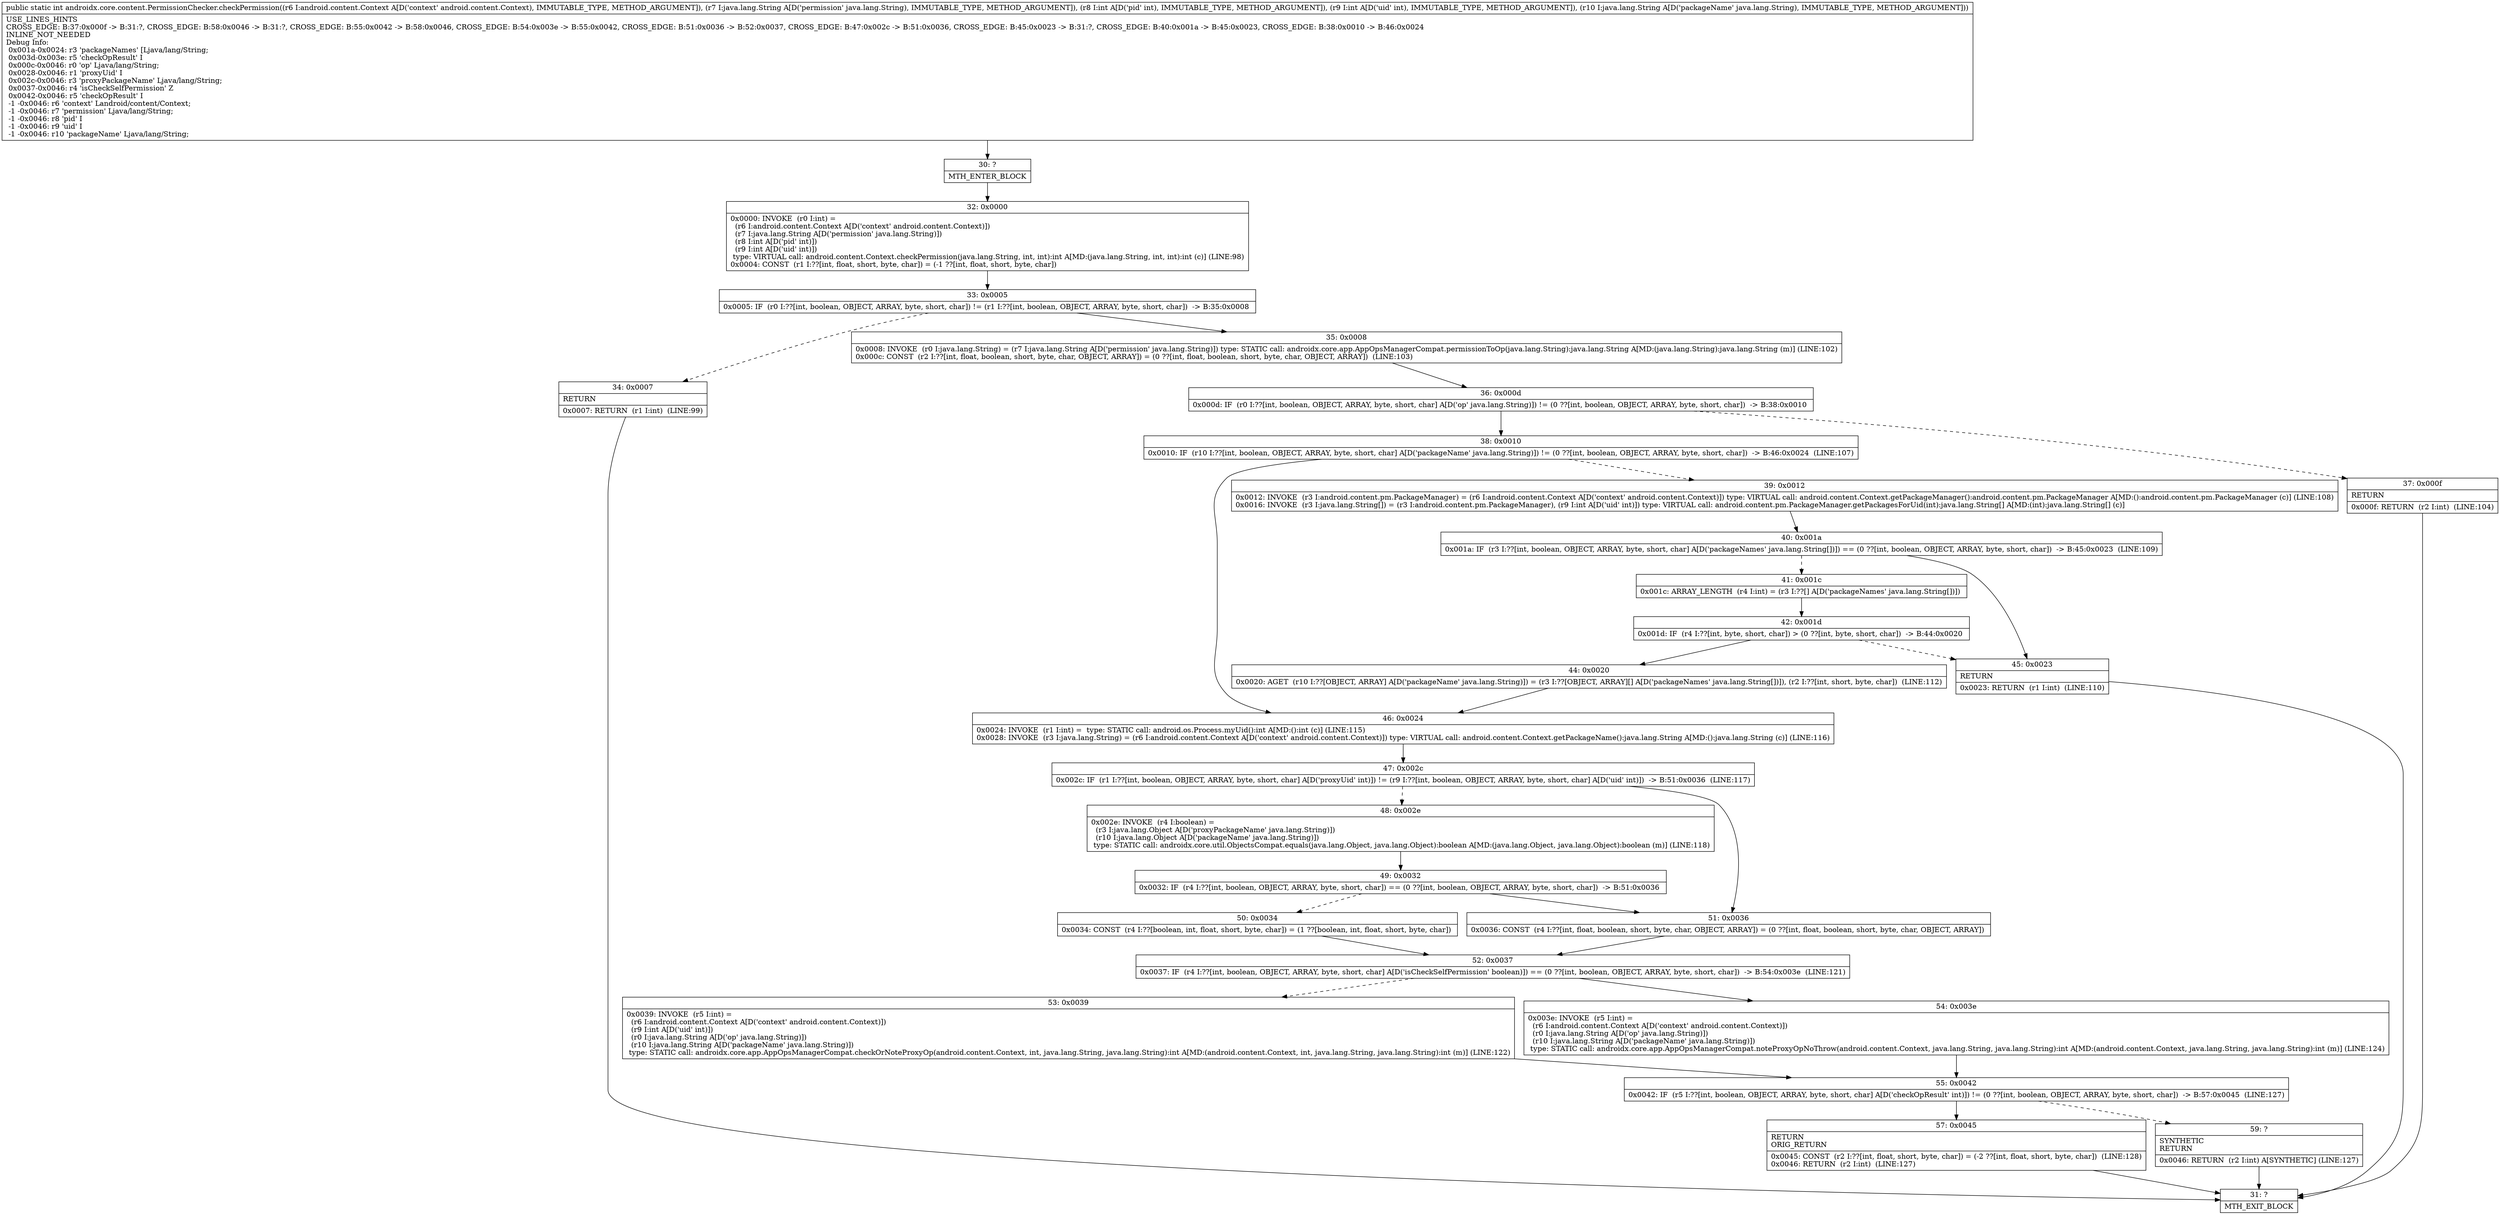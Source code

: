 digraph "CFG forandroidx.core.content.PermissionChecker.checkPermission(Landroid\/content\/Context;Ljava\/lang\/String;IILjava\/lang\/String;)I" {
Node_30 [shape=record,label="{30\:\ ?|MTH_ENTER_BLOCK\l}"];
Node_32 [shape=record,label="{32\:\ 0x0000|0x0000: INVOKE  (r0 I:int) = \l  (r6 I:android.content.Context A[D('context' android.content.Context)])\l  (r7 I:java.lang.String A[D('permission' java.lang.String)])\l  (r8 I:int A[D('pid' int)])\l  (r9 I:int A[D('uid' int)])\l type: VIRTUAL call: android.content.Context.checkPermission(java.lang.String, int, int):int A[MD:(java.lang.String, int, int):int (c)] (LINE:98)\l0x0004: CONST  (r1 I:??[int, float, short, byte, char]) = (\-1 ??[int, float, short, byte, char]) \l}"];
Node_33 [shape=record,label="{33\:\ 0x0005|0x0005: IF  (r0 I:??[int, boolean, OBJECT, ARRAY, byte, short, char]) != (r1 I:??[int, boolean, OBJECT, ARRAY, byte, short, char])  \-\> B:35:0x0008 \l}"];
Node_34 [shape=record,label="{34\:\ 0x0007|RETURN\l|0x0007: RETURN  (r1 I:int)  (LINE:99)\l}"];
Node_31 [shape=record,label="{31\:\ ?|MTH_EXIT_BLOCK\l}"];
Node_35 [shape=record,label="{35\:\ 0x0008|0x0008: INVOKE  (r0 I:java.lang.String) = (r7 I:java.lang.String A[D('permission' java.lang.String)]) type: STATIC call: androidx.core.app.AppOpsManagerCompat.permissionToOp(java.lang.String):java.lang.String A[MD:(java.lang.String):java.lang.String (m)] (LINE:102)\l0x000c: CONST  (r2 I:??[int, float, boolean, short, byte, char, OBJECT, ARRAY]) = (0 ??[int, float, boolean, short, byte, char, OBJECT, ARRAY])  (LINE:103)\l}"];
Node_36 [shape=record,label="{36\:\ 0x000d|0x000d: IF  (r0 I:??[int, boolean, OBJECT, ARRAY, byte, short, char] A[D('op' java.lang.String)]) != (0 ??[int, boolean, OBJECT, ARRAY, byte, short, char])  \-\> B:38:0x0010 \l}"];
Node_37 [shape=record,label="{37\:\ 0x000f|RETURN\l|0x000f: RETURN  (r2 I:int)  (LINE:104)\l}"];
Node_38 [shape=record,label="{38\:\ 0x0010|0x0010: IF  (r10 I:??[int, boolean, OBJECT, ARRAY, byte, short, char] A[D('packageName' java.lang.String)]) != (0 ??[int, boolean, OBJECT, ARRAY, byte, short, char])  \-\> B:46:0x0024  (LINE:107)\l}"];
Node_39 [shape=record,label="{39\:\ 0x0012|0x0012: INVOKE  (r3 I:android.content.pm.PackageManager) = (r6 I:android.content.Context A[D('context' android.content.Context)]) type: VIRTUAL call: android.content.Context.getPackageManager():android.content.pm.PackageManager A[MD:():android.content.pm.PackageManager (c)] (LINE:108)\l0x0016: INVOKE  (r3 I:java.lang.String[]) = (r3 I:android.content.pm.PackageManager), (r9 I:int A[D('uid' int)]) type: VIRTUAL call: android.content.pm.PackageManager.getPackagesForUid(int):java.lang.String[] A[MD:(int):java.lang.String[] (c)]\l}"];
Node_40 [shape=record,label="{40\:\ 0x001a|0x001a: IF  (r3 I:??[int, boolean, OBJECT, ARRAY, byte, short, char] A[D('packageNames' java.lang.String[])]) == (0 ??[int, boolean, OBJECT, ARRAY, byte, short, char])  \-\> B:45:0x0023  (LINE:109)\l}"];
Node_41 [shape=record,label="{41\:\ 0x001c|0x001c: ARRAY_LENGTH  (r4 I:int) = (r3 I:??[] A[D('packageNames' java.lang.String[])]) \l}"];
Node_42 [shape=record,label="{42\:\ 0x001d|0x001d: IF  (r4 I:??[int, byte, short, char]) \> (0 ??[int, byte, short, char])  \-\> B:44:0x0020 \l}"];
Node_44 [shape=record,label="{44\:\ 0x0020|0x0020: AGET  (r10 I:??[OBJECT, ARRAY] A[D('packageName' java.lang.String)]) = (r3 I:??[OBJECT, ARRAY][] A[D('packageNames' java.lang.String[])]), (r2 I:??[int, short, byte, char])  (LINE:112)\l}"];
Node_45 [shape=record,label="{45\:\ 0x0023|RETURN\l|0x0023: RETURN  (r1 I:int)  (LINE:110)\l}"];
Node_46 [shape=record,label="{46\:\ 0x0024|0x0024: INVOKE  (r1 I:int) =  type: STATIC call: android.os.Process.myUid():int A[MD:():int (c)] (LINE:115)\l0x0028: INVOKE  (r3 I:java.lang.String) = (r6 I:android.content.Context A[D('context' android.content.Context)]) type: VIRTUAL call: android.content.Context.getPackageName():java.lang.String A[MD:():java.lang.String (c)] (LINE:116)\l}"];
Node_47 [shape=record,label="{47\:\ 0x002c|0x002c: IF  (r1 I:??[int, boolean, OBJECT, ARRAY, byte, short, char] A[D('proxyUid' int)]) != (r9 I:??[int, boolean, OBJECT, ARRAY, byte, short, char] A[D('uid' int)])  \-\> B:51:0x0036  (LINE:117)\l}"];
Node_48 [shape=record,label="{48\:\ 0x002e|0x002e: INVOKE  (r4 I:boolean) = \l  (r3 I:java.lang.Object A[D('proxyPackageName' java.lang.String)])\l  (r10 I:java.lang.Object A[D('packageName' java.lang.String)])\l type: STATIC call: androidx.core.util.ObjectsCompat.equals(java.lang.Object, java.lang.Object):boolean A[MD:(java.lang.Object, java.lang.Object):boolean (m)] (LINE:118)\l}"];
Node_49 [shape=record,label="{49\:\ 0x0032|0x0032: IF  (r4 I:??[int, boolean, OBJECT, ARRAY, byte, short, char]) == (0 ??[int, boolean, OBJECT, ARRAY, byte, short, char])  \-\> B:51:0x0036 \l}"];
Node_50 [shape=record,label="{50\:\ 0x0034|0x0034: CONST  (r4 I:??[boolean, int, float, short, byte, char]) = (1 ??[boolean, int, float, short, byte, char]) \l}"];
Node_52 [shape=record,label="{52\:\ 0x0037|0x0037: IF  (r4 I:??[int, boolean, OBJECT, ARRAY, byte, short, char] A[D('isCheckSelfPermission' boolean)]) == (0 ??[int, boolean, OBJECT, ARRAY, byte, short, char])  \-\> B:54:0x003e  (LINE:121)\l}"];
Node_53 [shape=record,label="{53\:\ 0x0039|0x0039: INVOKE  (r5 I:int) = \l  (r6 I:android.content.Context A[D('context' android.content.Context)])\l  (r9 I:int A[D('uid' int)])\l  (r0 I:java.lang.String A[D('op' java.lang.String)])\l  (r10 I:java.lang.String A[D('packageName' java.lang.String)])\l type: STATIC call: androidx.core.app.AppOpsManagerCompat.checkOrNoteProxyOp(android.content.Context, int, java.lang.String, java.lang.String):int A[MD:(android.content.Context, int, java.lang.String, java.lang.String):int (m)] (LINE:122)\l}"];
Node_55 [shape=record,label="{55\:\ 0x0042|0x0042: IF  (r5 I:??[int, boolean, OBJECT, ARRAY, byte, short, char] A[D('checkOpResult' int)]) != (0 ??[int, boolean, OBJECT, ARRAY, byte, short, char])  \-\> B:57:0x0045  (LINE:127)\l}"];
Node_57 [shape=record,label="{57\:\ 0x0045|RETURN\lORIG_RETURN\l|0x0045: CONST  (r2 I:??[int, float, short, byte, char]) = (\-2 ??[int, float, short, byte, char])  (LINE:128)\l0x0046: RETURN  (r2 I:int)  (LINE:127)\l}"];
Node_59 [shape=record,label="{59\:\ ?|SYNTHETIC\lRETURN\l|0x0046: RETURN  (r2 I:int) A[SYNTHETIC] (LINE:127)\l}"];
Node_54 [shape=record,label="{54\:\ 0x003e|0x003e: INVOKE  (r5 I:int) = \l  (r6 I:android.content.Context A[D('context' android.content.Context)])\l  (r0 I:java.lang.String A[D('op' java.lang.String)])\l  (r10 I:java.lang.String A[D('packageName' java.lang.String)])\l type: STATIC call: androidx.core.app.AppOpsManagerCompat.noteProxyOpNoThrow(android.content.Context, java.lang.String, java.lang.String):int A[MD:(android.content.Context, java.lang.String, java.lang.String):int (m)] (LINE:124)\l}"];
Node_51 [shape=record,label="{51\:\ 0x0036|0x0036: CONST  (r4 I:??[int, float, boolean, short, byte, char, OBJECT, ARRAY]) = (0 ??[int, float, boolean, short, byte, char, OBJECT, ARRAY]) \l}"];
MethodNode[shape=record,label="{public static int androidx.core.content.PermissionChecker.checkPermission((r6 I:android.content.Context A[D('context' android.content.Context), IMMUTABLE_TYPE, METHOD_ARGUMENT]), (r7 I:java.lang.String A[D('permission' java.lang.String), IMMUTABLE_TYPE, METHOD_ARGUMENT]), (r8 I:int A[D('pid' int), IMMUTABLE_TYPE, METHOD_ARGUMENT]), (r9 I:int A[D('uid' int), IMMUTABLE_TYPE, METHOD_ARGUMENT]), (r10 I:java.lang.String A[D('packageName' java.lang.String), IMMUTABLE_TYPE, METHOD_ARGUMENT]))  | USE_LINES_HINTS\lCROSS_EDGE: B:37:0x000f \-\> B:31:?, CROSS_EDGE: B:58:0x0046 \-\> B:31:?, CROSS_EDGE: B:55:0x0042 \-\> B:58:0x0046, CROSS_EDGE: B:54:0x003e \-\> B:55:0x0042, CROSS_EDGE: B:51:0x0036 \-\> B:52:0x0037, CROSS_EDGE: B:47:0x002c \-\> B:51:0x0036, CROSS_EDGE: B:45:0x0023 \-\> B:31:?, CROSS_EDGE: B:40:0x001a \-\> B:45:0x0023, CROSS_EDGE: B:38:0x0010 \-\> B:46:0x0024\lINLINE_NOT_NEEDED\lDebug Info:\l  0x001a\-0x0024: r3 'packageNames' [Ljava\/lang\/String;\l  0x003d\-0x003e: r5 'checkOpResult' I\l  0x000c\-0x0046: r0 'op' Ljava\/lang\/String;\l  0x0028\-0x0046: r1 'proxyUid' I\l  0x002c\-0x0046: r3 'proxyPackageName' Ljava\/lang\/String;\l  0x0037\-0x0046: r4 'isCheckSelfPermission' Z\l  0x0042\-0x0046: r5 'checkOpResult' I\l  \-1 \-0x0046: r6 'context' Landroid\/content\/Context;\l  \-1 \-0x0046: r7 'permission' Ljava\/lang\/String;\l  \-1 \-0x0046: r8 'pid' I\l  \-1 \-0x0046: r9 'uid' I\l  \-1 \-0x0046: r10 'packageName' Ljava\/lang\/String;\l}"];
MethodNode -> Node_30;Node_30 -> Node_32;
Node_32 -> Node_33;
Node_33 -> Node_34[style=dashed];
Node_33 -> Node_35;
Node_34 -> Node_31;
Node_35 -> Node_36;
Node_36 -> Node_37[style=dashed];
Node_36 -> Node_38;
Node_37 -> Node_31;
Node_38 -> Node_39[style=dashed];
Node_38 -> Node_46;
Node_39 -> Node_40;
Node_40 -> Node_41[style=dashed];
Node_40 -> Node_45;
Node_41 -> Node_42;
Node_42 -> Node_44;
Node_42 -> Node_45[style=dashed];
Node_44 -> Node_46;
Node_45 -> Node_31;
Node_46 -> Node_47;
Node_47 -> Node_48[style=dashed];
Node_47 -> Node_51;
Node_48 -> Node_49;
Node_49 -> Node_50[style=dashed];
Node_49 -> Node_51;
Node_50 -> Node_52;
Node_52 -> Node_53[style=dashed];
Node_52 -> Node_54;
Node_53 -> Node_55;
Node_55 -> Node_57;
Node_55 -> Node_59[style=dashed];
Node_57 -> Node_31;
Node_59 -> Node_31;
Node_54 -> Node_55;
Node_51 -> Node_52;
}

